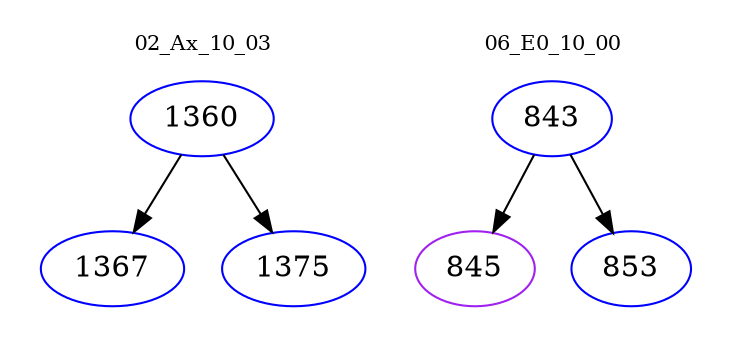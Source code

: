 digraph{
subgraph cluster_0 {
color = white
label = "02_Ax_10_03";
fontsize=10;
T0_1360 [label="1360", color="blue"]
T0_1360 -> T0_1367 [color="black"]
T0_1367 [label="1367", color="blue"]
T0_1360 -> T0_1375 [color="black"]
T0_1375 [label="1375", color="blue"]
}
subgraph cluster_1 {
color = white
label = "06_E0_10_00";
fontsize=10;
T1_843 [label="843", color="blue"]
T1_843 -> T1_845 [color="black"]
T1_845 [label="845", color="purple"]
T1_843 -> T1_853 [color="black"]
T1_853 [label="853", color="blue"]
}
}
